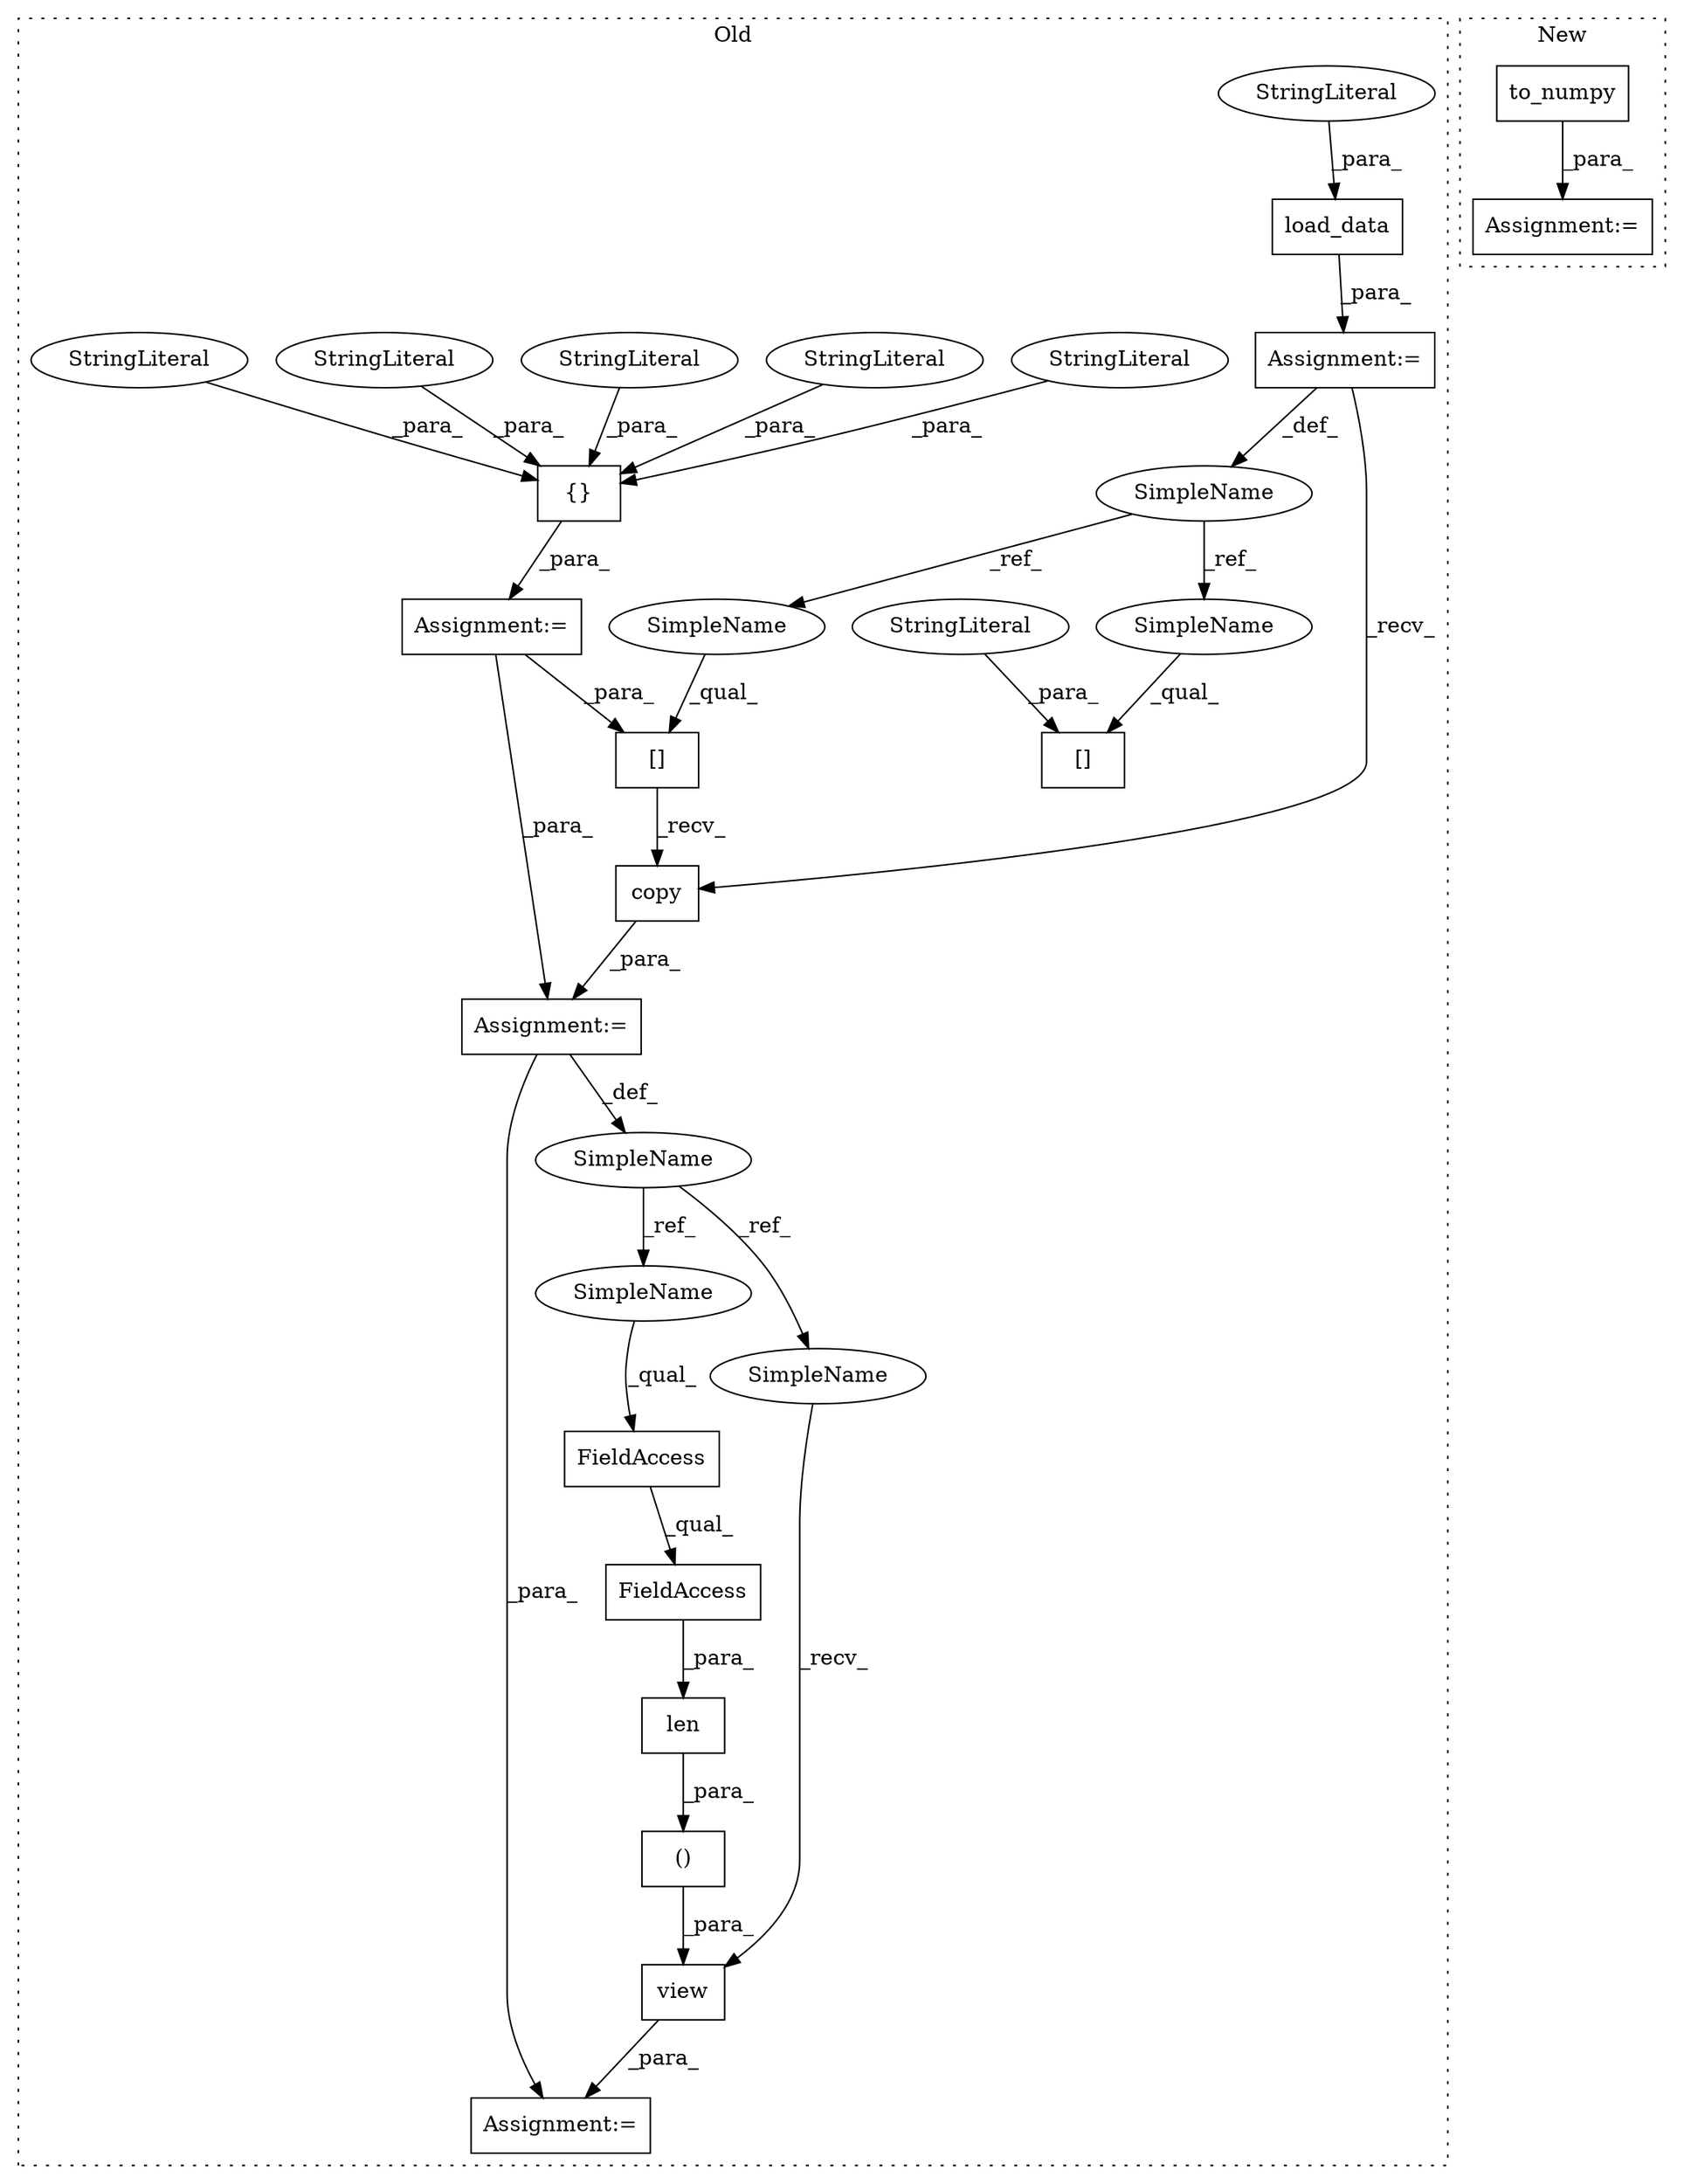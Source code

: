 digraph G {
subgraph cluster0 {
1 [label="view" a="32" s="2130,2176" l="10,2" shape="box"];
3 [label="()" a="106" s="2140" l="36" shape="box"];
4 [label="{}" a="4" s="2028,2089" l="1,1" shape="box"];
5 [label="[]" a="2" s="2098,2112" l="9,1" shape="box"];
6 [label="len" a="32" s="2158,2175" l="4,1" shape="box"];
7 [label="FieldAccess" a="22" s="2162" l="13" shape="box"];
8 [label="FieldAccess" a="22" s="2162" l="7" shape="box"];
9 [label="StringLiteral" a="45" s="2068" l="8" shape="ellipse"];
10 [label="StringLiteral" a="45" s="2045" l="5" shape="ellipse"];
11 [label="StringLiteral" a="45" s="2029" l="8" shape="ellipse"];
12 [label="Assignment:=" a="7" s="2127" l="1" shape="box"];
13 [label="StringLiteral" a="45" s="2051" l="7" shape="ellipse"];
15 [label="StringLiteral" a="45" s="2038" l="6" shape="ellipse"];
16 [label="SimpleName" a="42" s="1969" l="8" shape="ellipse"];
17 [label="[]" a="2" s="2186,2205" l="9,1" shape="box"];
18 [label="Assignment:=" a="7" s="1977" l="1" shape="box"];
19 [label="StringLiteral" a="45" s="2195" l="10" shape="ellipse"];
20 [label="load_data" a="32" s="1983,2003" l="10,1" shape="box"];
21 [label="StringLiteral" a="45" s="1993" l="10" shape="ellipse"];
22 [label="SimpleName" a="42" s="2096" l="1" shape="ellipse"];
23 [label="copy" a="32" s="2114" l="6" shape="box"];
24 [label="Assignment:=" a="7" s="2097" l="1" shape="box"];
25 [label="Assignment:=" a="7" s="2015" l="1" shape="box"];
26 [label="SimpleName" a="42" s="2162" l="1" shape="ellipse"];
27 [label="SimpleName" a="42" s="2128" l="1" shape="ellipse"];
28 [label="SimpleName" a="42" s="2186" l="8" shape="ellipse"];
29 [label="SimpleName" a="42" s="2098" l="8" shape="ellipse"];
label = "Old";
style="dotted";
}
subgraph cluster1 {
2 [label="to_numpy" a="32" s="1824" l="10" shape="box"];
14 [label="Assignment:=" a="7" s="1814" l="2" shape="box"];
label = "New";
style="dotted";
}
1 -> 12 [label="_para_"];
2 -> 14 [label="_para_"];
3 -> 1 [label="_para_"];
4 -> 25 [label="_para_"];
5 -> 23 [label="_recv_"];
6 -> 3 [label="_para_"];
7 -> 6 [label="_para_"];
8 -> 7 [label="_qual_"];
9 -> 4 [label="_para_"];
10 -> 4 [label="_para_"];
11 -> 4 [label="_para_"];
13 -> 4 [label="_para_"];
15 -> 4 [label="_para_"];
16 -> 29 [label="_ref_"];
16 -> 28 [label="_ref_"];
18 -> 16 [label="_def_"];
18 -> 23 [label="_recv_"];
19 -> 17 [label="_para_"];
20 -> 18 [label="_para_"];
21 -> 20 [label="_para_"];
22 -> 27 [label="_ref_"];
22 -> 26 [label="_ref_"];
23 -> 24 [label="_para_"];
24 -> 12 [label="_para_"];
24 -> 22 [label="_def_"];
25 -> 5 [label="_para_"];
25 -> 24 [label="_para_"];
26 -> 8 [label="_qual_"];
27 -> 1 [label="_recv_"];
28 -> 17 [label="_qual_"];
29 -> 5 [label="_qual_"];
}
